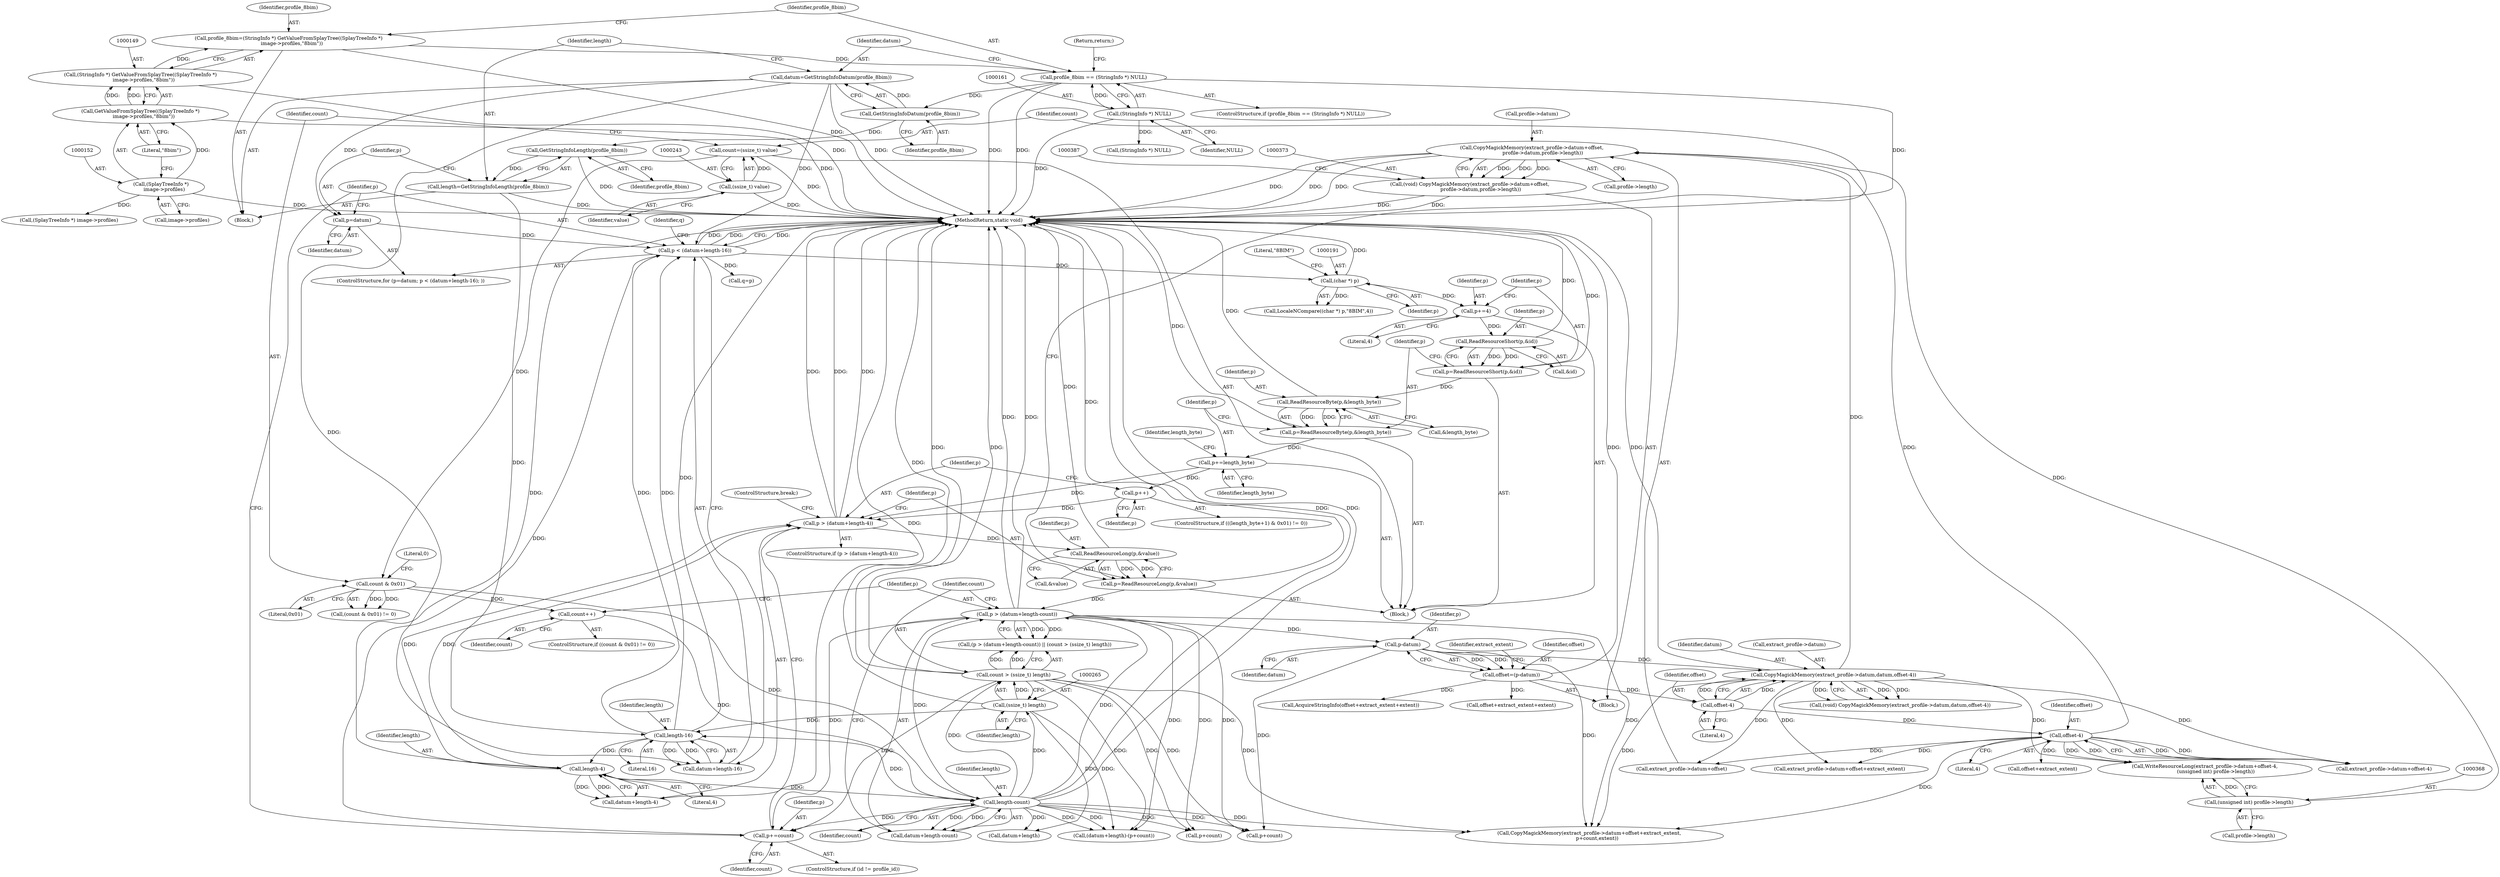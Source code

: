 digraph "1_ImageMagick_478cce544fdf1de882d78381768458f397964453@pointer" {
"1000374" [label="(Call,CopyMagickMemory(extract_profile->datum+offset,\n              profile->datum,profile->length))"];
"1000349" [label="(Call,CopyMagickMemory(extract_profile->datum,datum,offset-4))"];
"1000323" [label="(Call,p-datum)"];
"1000255" [label="(Call,p > (datum+length-count))"];
"1000234" [label="(Call,p=ReadResourceLong(p,&value))"];
"1000236" [label="(Call,ReadResourceLong(p,&value))"];
"1000226" [label="(Call,p > (datum+length-4))"];
"1000212" [label="(Call,p+=length_byte)"];
"1000206" [label="(Call,p=ReadResourceByte(p,&length_byte))"];
"1000208" [label="(Call,ReadResourceByte(p,&length_byte))"];
"1000200" [label="(Call,p=ReadResourceShort(p,&id))"];
"1000202" [label="(Call,ReadResourceShort(p,&id))"];
"1000197" [label="(Call,p+=4)"];
"1000190" [label="(Call,(char *) p)"];
"1000176" [label="(Call,p < (datum+length-16))"];
"1000272" [label="(Call,p+=count)"];
"1000262" [label="(Call,count > (ssize_t) length)"];
"1000259" [label="(Call,length-count)"];
"1000230" [label="(Call,length-4)"];
"1000180" [label="(Call,length-16)"];
"1000168" [label="(Call,length=GetStringInfoLength(profile_8bim))"];
"1000170" [label="(Call,GetStringInfoLength(profile_8bim))"];
"1000166" [label="(Call,GetStringInfoDatum(profile_8bim))"];
"1000158" [label="(Call,profile_8bim == (StringInfo *) NULL)"];
"1000146" [label="(Call,profile_8bim=(StringInfo *) GetValueFromSplayTree((SplayTreeInfo *)\n    image->profiles,\"8bim\"))"];
"1000148" [label="(Call,(StringInfo *) GetValueFromSplayTree((SplayTreeInfo *)\n    image->profiles,\"8bim\"))"];
"1000150" [label="(Call,GetValueFromSplayTree((SplayTreeInfo *)\n    image->profiles,\"8bim\"))"];
"1000151" [label="(Call,(SplayTreeInfo *)\n    image->profiles)"];
"1000160" [label="(Call,(StringInfo *) NULL)"];
"1000264" [label="(Call,(ssize_t) length)"];
"1000247" [label="(Call,count & 0x01)"];
"1000240" [label="(Call,count=(ssize_t) value)"];
"1000242" [label="(Call,(ssize_t) value)"];
"1000251" [label="(Call,count++)"];
"1000173" [label="(Call,p=datum)"];
"1000164" [label="(Call,datum=GetStringInfoDatum(profile_8bim))"];
"1000223" [label="(Call,p++)"];
"1000354" [label="(Call,offset-4)"];
"1000321" [label="(Call,offset=(p-datum))"];
"1000364" [label="(Call,offset-4)"];
"1000367" [label="(Call,(unsigned int) profile->length)"];
"1000372" [label="(Call,(void) CopyMagickMemory(extract_profile->datum+offset,\n              profile->datum,profile->length))"];
"1000249" [label="(Literal,0x01)"];
"1000365" [label="(Identifier,offset)"];
"1000189" [label="(Call,LocaleNCompare((char *) p,\"8BIM\",4))"];
"1000274" [label="(Identifier,count)"];
"1000199" [label="(Literal,4)"];
"1000235" [label="(Identifier,p)"];
"1000197" [label="(Call,p+=4)"];
"1000375" [label="(Call,extract_profile->datum+offset)"];
"1000286" [label="(Call,(datum+length)-(p+count))"];
"1000180" [label="(Call,length-16)"];
"1000207" [label="(Identifier,p)"];
"1000230" [label="(Call,length-4)"];
"1000254" [label="(Call,(p > (datum+length-count)) || (count > (ssize_t) length))"];
"1000176" [label="(Call,p < (datum+length-16))"];
"1000383" [label="(Call,profile->length)"];
"1000175" [label="(Identifier,datum)"];
"1000158" [label="(Call,profile_8bim == (StringInfo *) NULL)"];
"1000360" [label="(Call,extract_profile->datum+offset-4)"];
"1000403" [label="(Call,(SplayTreeInfo *) image->profiles)"];
"1000162" [label="(Identifier,NULL)"];
"1000104" [label="(Block,)"];
"1000153" [label="(Call,image->profiles)"];
"1000290" [label="(Call,p+count)"];
"1000226" [label="(Call,p > (datum+length-4))"];
"1000206" [label="(Call,p=ReadResourceByte(p,&length_byte))"];
"1000204" [label="(Call,&id)"];
"1000359" [label="(Call,WriteResourceLong(extract_profile->datum+offset-4,\n              (unsigned int) profile->length))"];
"1000182" [label="(Literal,16)"];
"1000232" [label="(Literal,4)"];
"1000356" [label="(Literal,4)"];
"1000266" [label="(Identifier,length)"];
"1000212" [label="(Call,p+=length_byte)"];
"1000354" [label="(Call,offset-4)"];
"1000174" [label="(Identifier,p)"];
"1000256" [label="(Identifier,p)"];
"1000236" [label="(Call,ReadResourceLong(p,&value))"];
"1000178" [label="(Call,datum+length-16)"];
"1000255" [label="(Call,p > (datum+length-count))"];
"1000323" [label="(Call,p-datum)"];
"1000173" [label="(Call,p=datum)"];
"1000147" [label="(Identifier,profile_8bim)"];
"1000322" [label="(Identifier,offset)"];
"1000150" [label="(Call,GetValueFromSplayTree((SplayTreeInfo *)\n    image->profiles,\"8bim\"))"];
"1000389" [label="(Call,extract_profile->datum+offset+extract_extent)"];
"1000227" [label="(Identifier,p)"];
"1000200" [label="(Call,p=ReadResourceShort(p,&id))"];
"1000349" [label="(Call,CopyMagickMemory(extract_profile->datum,datum,offset-4))"];
"1000159" [label="(Identifier,profile_8bim)"];
"1000366" [label="(Literal,4)"];
"1000165" [label="(Identifier,datum)"];
"1000246" [label="(Call,(count & 0x01) != 0)"];
"1000238" [label="(Call,&value)"];
"1000224" [label="(Identifier,p)"];
"1000172" [label="(ControlStructure,for (p=datum; p < (datum+length-16); ))"];
"1000259" [label="(Call,length-count)"];
"1000231" [label="(Identifier,length)"];
"1000353" [label="(Identifier,datum)"];
"1000201" [label="(Identifier,p)"];
"1000234" [label="(Call,p=ReadResourceLong(p,&value))"];
"1000209" [label="(Identifier,p)"];
"1000393" [label="(Call,offset+extract_extent)"];
"1000169" [label="(Identifier,length)"];
"1000164" [label="(Call,datum=GetStringInfoDatum(profile_8bim))"];
"1000160" [label="(Call,(StringInfo *) NULL)"];
"1000417" [label="(MethodReturn,static void)"];
"1000324" [label="(Identifier,p)"];
"1000268" [label="(ControlStructure,if (id != profile_id))"];
"1000184" [label="(Call,q=p)"];
"1000355" [label="(Identifier,offset)"];
"1000244" [label="(Identifier,value)"];
"1000151" [label="(Call,(SplayTreeInfo *)\n    image->profiles)"];
"1000237" [label="(Identifier,p)"];
"1000264" [label="(Call,(ssize_t) length)"];
"1000166" [label="(Call,GetStringInfoDatum(profile_8bim))"];
"1000325" [label="(Identifier,datum)"];
"1000380" [label="(Call,profile->datum)"];
"1000240" [label="(Call,count=(ssize_t) value)"];
"1000396" [label="(Call,p+count)"];
"1000193" [label="(Literal,\"8BIM\")"];
"1000190" [label="(Call,(char *) p)"];
"1000208" [label="(Call,ReadResourceByte(p,&length_byte))"];
"1000342" [label="(Call,offset+extract_extent+extent)"];
"1000156" [label="(Literal,\"8bim\")"];
"1000320" [label="(Block,)"];
"1000257" [label="(Call,datum+length-count)"];
"1000263" [label="(Identifier,count)"];
"1000272" [label="(Call,p+=count)"];
"1000241" [label="(Identifier,count)"];
"1000198" [label="(Identifier,p)"];
"1000192" [label="(Identifier,p)"];
"1000183" [label="(Block,)"];
"1000210" [label="(Call,&length_byte)"];
"1000364" [label="(Call,offset-4)"];
"1000214" [label="(Identifier,length_byte)"];
"1000185" [label="(Identifier,q)"];
"1000203" [label="(Identifier,p)"];
"1000177" [label="(Identifier,p)"];
"1000233" [label="(ControlStructure,break;)"];
"1000252" [label="(Identifier,count)"];
"1000296" [label="(Call,(StringInfo *) NULL)"];
"1000202" [label="(Call,ReadResourceShort(p,&id))"];
"1000171" [label="(Identifier,profile_8bim)"];
"1000248" [label="(Identifier,count)"];
"1000146" [label="(Call,profile_8bim=(StringInfo *) GetValueFromSplayTree((SplayTreeInfo *)\n    image->profiles,\"8bim\"))"];
"1000327" [label="(Identifier,extract_extent)"];
"1000247" [label="(Call,count & 0x01)"];
"1000219" [label="(Identifier,length_byte)"];
"1000170" [label="(Call,GetStringInfoLength(profile_8bim))"];
"1000163" [label="(Return,return;)"];
"1000223" [label="(Call,p++)"];
"1000157" [label="(ControlStructure,if (profile_8bim == (StringInfo *) NULL))"];
"1000347" [label="(Call,(void) CopyMagickMemory(extract_profile->datum,datum,offset-4))"];
"1000242" [label="(Call,(ssize_t) value)"];
"1000251" [label="(Call,count++)"];
"1000167" [label="(Identifier,profile_8bim)"];
"1000225" [label="(ControlStructure,if (p > (datum+length-4)))"];
"1000369" [label="(Call,profile->length)"];
"1000213" [label="(Identifier,p)"];
"1000260" [label="(Identifier,length)"];
"1000388" [label="(Call,CopyMagickMemory(extract_profile->datum+offset+extract_extent,\n          p+count,extent))"];
"1000262" [label="(Call,count > (ssize_t) length)"];
"1000168" [label="(Call,length=GetStringInfoLength(profile_8bim))"];
"1000367" [label="(Call,(unsigned int) profile->length)"];
"1000287" [label="(Call,datum+length)"];
"1000350" [label="(Call,extract_profile->datum)"];
"1000228" [label="(Call,datum+length-4)"];
"1000273" [label="(Identifier,p)"];
"1000372" [label="(Call,(void) CopyMagickMemory(extract_profile->datum+offset,\n              profile->datum,profile->length))"];
"1000261" [label="(Identifier,count)"];
"1000321" [label="(Call,offset=(p-datum))"];
"1000181" [label="(Identifier,length)"];
"1000245" [label="(ControlStructure,if ((count & 0x01) != 0))"];
"1000341" [label="(Call,AcquireStringInfo(offset+extract_extent+extent))"];
"1000250" [label="(Literal,0)"];
"1000148" [label="(Call,(StringInfo *) GetValueFromSplayTree((SplayTreeInfo *)\n    image->profiles,\"8bim\"))"];
"1000215" [label="(ControlStructure,if (((length_byte+1) & 0x01) != 0))"];
"1000374" [label="(Call,CopyMagickMemory(extract_profile->datum+offset,\n              profile->datum,profile->length))"];
"1000374" -> "1000372"  [label="AST: "];
"1000374" -> "1000383"  [label="CFG: "];
"1000375" -> "1000374"  [label="AST: "];
"1000380" -> "1000374"  [label="AST: "];
"1000383" -> "1000374"  [label="AST: "];
"1000372" -> "1000374"  [label="CFG: "];
"1000374" -> "1000417"  [label="DDG: "];
"1000374" -> "1000417"  [label="DDG: "];
"1000374" -> "1000417"  [label="DDG: "];
"1000374" -> "1000372"  [label="DDG: "];
"1000374" -> "1000372"  [label="DDG: "];
"1000374" -> "1000372"  [label="DDG: "];
"1000349" -> "1000374"  [label="DDG: "];
"1000364" -> "1000374"  [label="DDG: "];
"1000367" -> "1000374"  [label="DDG: "];
"1000349" -> "1000347"  [label="AST: "];
"1000349" -> "1000354"  [label="CFG: "];
"1000350" -> "1000349"  [label="AST: "];
"1000353" -> "1000349"  [label="AST: "];
"1000354" -> "1000349"  [label="AST: "];
"1000347" -> "1000349"  [label="CFG: "];
"1000349" -> "1000417"  [label="DDG: "];
"1000349" -> "1000347"  [label="DDG: "];
"1000349" -> "1000347"  [label="DDG: "];
"1000349" -> "1000347"  [label="DDG: "];
"1000323" -> "1000349"  [label="DDG: "];
"1000354" -> "1000349"  [label="DDG: "];
"1000354" -> "1000349"  [label="DDG: "];
"1000349" -> "1000359"  [label="DDG: "];
"1000349" -> "1000360"  [label="DDG: "];
"1000349" -> "1000375"  [label="DDG: "];
"1000349" -> "1000388"  [label="DDG: "];
"1000349" -> "1000389"  [label="DDG: "];
"1000323" -> "1000321"  [label="AST: "];
"1000323" -> "1000325"  [label="CFG: "];
"1000324" -> "1000323"  [label="AST: "];
"1000325" -> "1000323"  [label="AST: "];
"1000321" -> "1000323"  [label="CFG: "];
"1000323" -> "1000321"  [label="DDG: "];
"1000323" -> "1000321"  [label="DDG: "];
"1000255" -> "1000323"  [label="DDG: "];
"1000323" -> "1000388"  [label="DDG: "];
"1000323" -> "1000396"  [label="DDG: "];
"1000255" -> "1000254"  [label="AST: "];
"1000255" -> "1000257"  [label="CFG: "];
"1000256" -> "1000255"  [label="AST: "];
"1000257" -> "1000255"  [label="AST: "];
"1000263" -> "1000255"  [label="CFG: "];
"1000254" -> "1000255"  [label="CFG: "];
"1000255" -> "1000417"  [label="DDG: "];
"1000255" -> "1000417"  [label="DDG: "];
"1000255" -> "1000254"  [label="DDG: "];
"1000255" -> "1000254"  [label="DDG: "];
"1000234" -> "1000255"  [label="DDG: "];
"1000259" -> "1000255"  [label="DDG: "];
"1000259" -> "1000255"  [label="DDG: "];
"1000255" -> "1000272"  [label="DDG: "];
"1000255" -> "1000286"  [label="DDG: "];
"1000255" -> "1000290"  [label="DDG: "];
"1000255" -> "1000388"  [label="DDG: "];
"1000255" -> "1000396"  [label="DDG: "];
"1000234" -> "1000183"  [label="AST: "];
"1000234" -> "1000236"  [label="CFG: "];
"1000235" -> "1000234"  [label="AST: "];
"1000236" -> "1000234"  [label="AST: "];
"1000241" -> "1000234"  [label="CFG: "];
"1000234" -> "1000417"  [label="DDG: "];
"1000236" -> "1000234"  [label="DDG: "];
"1000236" -> "1000234"  [label="DDG: "];
"1000236" -> "1000238"  [label="CFG: "];
"1000237" -> "1000236"  [label="AST: "];
"1000238" -> "1000236"  [label="AST: "];
"1000236" -> "1000417"  [label="DDG: "];
"1000226" -> "1000236"  [label="DDG: "];
"1000226" -> "1000225"  [label="AST: "];
"1000226" -> "1000228"  [label="CFG: "];
"1000227" -> "1000226"  [label="AST: "];
"1000228" -> "1000226"  [label="AST: "];
"1000233" -> "1000226"  [label="CFG: "];
"1000235" -> "1000226"  [label="CFG: "];
"1000226" -> "1000417"  [label="DDG: "];
"1000226" -> "1000417"  [label="DDG: "];
"1000226" -> "1000417"  [label="DDG: "];
"1000212" -> "1000226"  [label="DDG: "];
"1000223" -> "1000226"  [label="DDG: "];
"1000230" -> "1000226"  [label="DDG: "];
"1000230" -> "1000226"  [label="DDG: "];
"1000212" -> "1000183"  [label="AST: "];
"1000212" -> "1000214"  [label="CFG: "];
"1000213" -> "1000212"  [label="AST: "];
"1000214" -> "1000212"  [label="AST: "];
"1000219" -> "1000212"  [label="CFG: "];
"1000206" -> "1000212"  [label="DDG: "];
"1000212" -> "1000223"  [label="DDG: "];
"1000206" -> "1000183"  [label="AST: "];
"1000206" -> "1000208"  [label="CFG: "];
"1000207" -> "1000206"  [label="AST: "];
"1000208" -> "1000206"  [label="AST: "];
"1000213" -> "1000206"  [label="CFG: "];
"1000206" -> "1000417"  [label="DDG: "];
"1000208" -> "1000206"  [label="DDG: "];
"1000208" -> "1000206"  [label="DDG: "];
"1000208" -> "1000210"  [label="CFG: "];
"1000209" -> "1000208"  [label="AST: "];
"1000210" -> "1000208"  [label="AST: "];
"1000208" -> "1000417"  [label="DDG: "];
"1000200" -> "1000208"  [label="DDG: "];
"1000200" -> "1000183"  [label="AST: "];
"1000200" -> "1000202"  [label="CFG: "];
"1000201" -> "1000200"  [label="AST: "];
"1000202" -> "1000200"  [label="AST: "];
"1000207" -> "1000200"  [label="CFG: "];
"1000200" -> "1000417"  [label="DDG: "];
"1000202" -> "1000200"  [label="DDG: "];
"1000202" -> "1000200"  [label="DDG: "];
"1000202" -> "1000204"  [label="CFG: "];
"1000203" -> "1000202"  [label="AST: "];
"1000204" -> "1000202"  [label="AST: "];
"1000202" -> "1000417"  [label="DDG: "];
"1000197" -> "1000202"  [label="DDG: "];
"1000197" -> "1000183"  [label="AST: "];
"1000197" -> "1000199"  [label="CFG: "];
"1000198" -> "1000197"  [label="AST: "];
"1000199" -> "1000197"  [label="AST: "];
"1000201" -> "1000197"  [label="CFG: "];
"1000190" -> "1000197"  [label="DDG: "];
"1000190" -> "1000189"  [label="AST: "];
"1000190" -> "1000192"  [label="CFG: "];
"1000191" -> "1000190"  [label="AST: "];
"1000192" -> "1000190"  [label="AST: "];
"1000193" -> "1000190"  [label="CFG: "];
"1000190" -> "1000417"  [label="DDG: "];
"1000190" -> "1000189"  [label="DDG: "];
"1000176" -> "1000190"  [label="DDG: "];
"1000176" -> "1000172"  [label="AST: "];
"1000176" -> "1000178"  [label="CFG: "];
"1000177" -> "1000176"  [label="AST: "];
"1000178" -> "1000176"  [label="AST: "];
"1000185" -> "1000176"  [label="CFG: "];
"1000417" -> "1000176"  [label="CFG: "];
"1000176" -> "1000417"  [label="DDG: "];
"1000176" -> "1000417"  [label="DDG: "];
"1000176" -> "1000417"  [label="DDG: "];
"1000272" -> "1000176"  [label="DDG: "];
"1000173" -> "1000176"  [label="DDG: "];
"1000164" -> "1000176"  [label="DDG: "];
"1000180" -> "1000176"  [label="DDG: "];
"1000180" -> "1000176"  [label="DDG: "];
"1000176" -> "1000184"  [label="DDG: "];
"1000272" -> "1000268"  [label="AST: "];
"1000272" -> "1000274"  [label="CFG: "];
"1000273" -> "1000272"  [label="AST: "];
"1000274" -> "1000272"  [label="AST: "];
"1000177" -> "1000272"  [label="CFG: "];
"1000272" -> "1000417"  [label="DDG: "];
"1000262" -> "1000272"  [label="DDG: "];
"1000259" -> "1000272"  [label="DDG: "];
"1000262" -> "1000254"  [label="AST: "];
"1000262" -> "1000264"  [label="CFG: "];
"1000263" -> "1000262"  [label="AST: "];
"1000264" -> "1000262"  [label="AST: "];
"1000254" -> "1000262"  [label="CFG: "];
"1000262" -> "1000417"  [label="DDG: "];
"1000262" -> "1000417"  [label="DDG: "];
"1000262" -> "1000254"  [label="DDG: "];
"1000262" -> "1000254"  [label="DDG: "];
"1000259" -> "1000262"  [label="DDG: "];
"1000264" -> "1000262"  [label="DDG: "];
"1000262" -> "1000286"  [label="DDG: "];
"1000262" -> "1000290"  [label="DDG: "];
"1000262" -> "1000388"  [label="DDG: "];
"1000262" -> "1000396"  [label="DDG: "];
"1000259" -> "1000257"  [label="AST: "];
"1000259" -> "1000261"  [label="CFG: "];
"1000260" -> "1000259"  [label="AST: "];
"1000261" -> "1000259"  [label="AST: "];
"1000257" -> "1000259"  [label="CFG: "];
"1000259" -> "1000417"  [label="DDG: "];
"1000259" -> "1000417"  [label="DDG: "];
"1000259" -> "1000180"  [label="DDG: "];
"1000259" -> "1000257"  [label="DDG: "];
"1000259" -> "1000257"  [label="DDG: "];
"1000230" -> "1000259"  [label="DDG: "];
"1000247" -> "1000259"  [label="DDG: "];
"1000251" -> "1000259"  [label="DDG: "];
"1000259" -> "1000264"  [label="DDG: "];
"1000259" -> "1000286"  [label="DDG: "];
"1000259" -> "1000286"  [label="DDG: "];
"1000259" -> "1000287"  [label="DDG: "];
"1000259" -> "1000290"  [label="DDG: "];
"1000259" -> "1000388"  [label="DDG: "];
"1000259" -> "1000396"  [label="DDG: "];
"1000230" -> "1000228"  [label="AST: "];
"1000230" -> "1000232"  [label="CFG: "];
"1000231" -> "1000230"  [label="AST: "];
"1000232" -> "1000230"  [label="AST: "];
"1000228" -> "1000230"  [label="CFG: "];
"1000230" -> "1000417"  [label="DDG: "];
"1000230" -> "1000228"  [label="DDG: "];
"1000230" -> "1000228"  [label="DDG: "];
"1000180" -> "1000230"  [label="DDG: "];
"1000180" -> "1000178"  [label="AST: "];
"1000180" -> "1000182"  [label="CFG: "];
"1000181" -> "1000180"  [label="AST: "];
"1000182" -> "1000180"  [label="AST: "];
"1000178" -> "1000180"  [label="CFG: "];
"1000180" -> "1000417"  [label="DDG: "];
"1000180" -> "1000178"  [label="DDG: "];
"1000180" -> "1000178"  [label="DDG: "];
"1000168" -> "1000180"  [label="DDG: "];
"1000264" -> "1000180"  [label="DDG: "];
"1000168" -> "1000104"  [label="AST: "];
"1000168" -> "1000170"  [label="CFG: "];
"1000169" -> "1000168"  [label="AST: "];
"1000170" -> "1000168"  [label="AST: "];
"1000174" -> "1000168"  [label="CFG: "];
"1000168" -> "1000417"  [label="DDG: "];
"1000170" -> "1000168"  [label="DDG: "];
"1000170" -> "1000171"  [label="CFG: "];
"1000171" -> "1000170"  [label="AST: "];
"1000170" -> "1000417"  [label="DDG: "];
"1000166" -> "1000170"  [label="DDG: "];
"1000166" -> "1000164"  [label="AST: "];
"1000166" -> "1000167"  [label="CFG: "];
"1000167" -> "1000166"  [label="AST: "];
"1000164" -> "1000166"  [label="CFG: "];
"1000166" -> "1000164"  [label="DDG: "];
"1000158" -> "1000166"  [label="DDG: "];
"1000158" -> "1000157"  [label="AST: "];
"1000158" -> "1000160"  [label="CFG: "];
"1000159" -> "1000158"  [label="AST: "];
"1000160" -> "1000158"  [label="AST: "];
"1000163" -> "1000158"  [label="CFG: "];
"1000165" -> "1000158"  [label="CFG: "];
"1000158" -> "1000417"  [label="DDG: "];
"1000158" -> "1000417"  [label="DDG: "];
"1000158" -> "1000417"  [label="DDG: "];
"1000146" -> "1000158"  [label="DDG: "];
"1000160" -> "1000158"  [label="DDG: "];
"1000146" -> "1000104"  [label="AST: "];
"1000146" -> "1000148"  [label="CFG: "];
"1000147" -> "1000146"  [label="AST: "];
"1000148" -> "1000146"  [label="AST: "];
"1000159" -> "1000146"  [label="CFG: "];
"1000146" -> "1000417"  [label="DDG: "];
"1000148" -> "1000146"  [label="DDG: "];
"1000148" -> "1000150"  [label="CFG: "];
"1000149" -> "1000148"  [label="AST: "];
"1000150" -> "1000148"  [label="AST: "];
"1000148" -> "1000417"  [label="DDG: "];
"1000150" -> "1000148"  [label="DDG: "];
"1000150" -> "1000148"  [label="DDG: "];
"1000150" -> "1000156"  [label="CFG: "];
"1000151" -> "1000150"  [label="AST: "];
"1000156" -> "1000150"  [label="AST: "];
"1000150" -> "1000417"  [label="DDG: "];
"1000151" -> "1000150"  [label="DDG: "];
"1000151" -> "1000153"  [label="CFG: "];
"1000152" -> "1000151"  [label="AST: "];
"1000153" -> "1000151"  [label="AST: "];
"1000156" -> "1000151"  [label="CFG: "];
"1000151" -> "1000417"  [label="DDG: "];
"1000151" -> "1000403"  [label="DDG: "];
"1000160" -> "1000162"  [label="CFG: "];
"1000161" -> "1000160"  [label="AST: "];
"1000162" -> "1000160"  [label="AST: "];
"1000160" -> "1000417"  [label="DDG: "];
"1000160" -> "1000296"  [label="DDG: "];
"1000264" -> "1000266"  [label="CFG: "];
"1000265" -> "1000264"  [label="AST: "];
"1000266" -> "1000264"  [label="AST: "];
"1000264" -> "1000417"  [label="DDG: "];
"1000264" -> "1000286"  [label="DDG: "];
"1000264" -> "1000287"  [label="DDG: "];
"1000247" -> "1000246"  [label="AST: "];
"1000247" -> "1000249"  [label="CFG: "];
"1000248" -> "1000247"  [label="AST: "];
"1000249" -> "1000247"  [label="AST: "];
"1000250" -> "1000247"  [label="CFG: "];
"1000247" -> "1000246"  [label="DDG: "];
"1000247" -> "1000246"  [label="DDG: "];
"1000240" -> "1000247"  [label="DDG: "];
"1000247" -> "1000251"  [label="DDG: "];
"1000240" -> "1000183"  [label="AST: "];
"1000240" -> "1000242"  [label="CFG: "];
"1000241" -> "1000240"  [label="AST: "];
"1000242" -> "1000240"  [label="AST: "];
"1000248" -> "1000240"  [label="CFG: "];
"1000240" -> "1000417"  [label="DDG: "];
"1000242" -> "1000240"  [label="DDG: "];
"1000242" -> "1000244"  [label="CFG: "];
"1000243" -> "1000242"  [label="AST: "];
"1000244" -> "1000242"  [label="AST: "];
"1000242" -> "1000417"  [label="DDG: "];
"1000251" -> "1000245"  [label="AST: "];
"1000251" -> "1000252"  [label="CFG: "];
"1000252" -> "1000251"  [label="AST: "];
"1000256" -> "1000251"  [label="CFG: "];
"1000173" -> "1000172"  [label="AST: "];
"1000173" -> "1000175"  [label="CFG: "];
"1000174" -> "1000173"  [label="AST: "];
"1000175" -> "1000173"  [label="AST: "];
"1000177" -> "1000173"  [label="CFG: "];
"1000164" -> "1000173"  [label="DDG: "];
"1000164" -> "1000104"  [label="AST: "];
"1000165" -> "1000164"  [label="AST: "];
"1000169" -> "1000164"  [label="CFG: "];
"1000164" -> "1000417"  [label="DDG: "];
"1000164" -> "1000178"  [label="DDG: "];
"1000223" -> "1000215"  [label="AST: "];
"1000223" -> "1000224"  [label="CFG: "];
"1000224" -> "1000223"  [label="AST: "];
"1000227" -> "1000223"  [label="CFG: "];
"1000354" -> "1000356"  [label="CFG: "];
"1000355" -> "1000354"  [label="AST: "];
"1000356" -> "1000354"  [label="AST: "];
"1000321" -> "1000354"  [label="DDG: "];
"1000354" -> "1000364"  [label="DDG: "];
"1000321" -> "1000320"  [label="AST: "];
"1000322" -> "1000321"  [label="AST: "];
"1000327" -> "1000321"  [label="CFG: "];
"1000321" -> "1000417"  [label="DDG: "];
"1000321" -> "1000341"  [label="DDG: "];
"1000321" -> "1000342"  [label="DDG: "];
"1000364" -> "1000360"  [label="AST: "];
"1000364" -> "1000366"  [label="CFG: "];
"1000365" -> "1000364"  [label="AST: "];
"1000366" -> "1000364"  [label="AST: "];
"1000360" -> "1000364"  [label="CFG: "];
"1000364" -> "1000359"  [label="DDG: "];
"1000364" -> "1000359"  [label="DDG: "];
"1000364" -> "1000360"  [label="DDG: "];
"1000364" -> "1000360"  [label="DDG: "];
"1000364" -> "1000375"  [label="DDG: "];
"1000364" -> "1000388"  [label="DDG: "];
"1000364" -> "1000389"  [label="DDG: "];
"1000364" -> "1000393"  [label="DDG: "];
"1000367" -> "1000359"  [label="AST: "];
"1000367" -> "1000369"  [label="CFG: "];
"1000368" -> "1000367"  [label="AST: "];
"1000369" -> "1000367"  [label="AST: "];
"1000359" -> "1000367"  [label="CFG: "];
"1000367" -> "1000359"  [label="DDG: "];
"1000372" -> "1000320"  [label="AST: "];
"1000373" -> "1000372"  [label="AST: "];
"1000387" -> "1000372"  [label="CFG: "];
"1000372" -> "1000417"  [label="DDG: "];
"1000372" -> "1000417"  [label="DDG: "];
}
